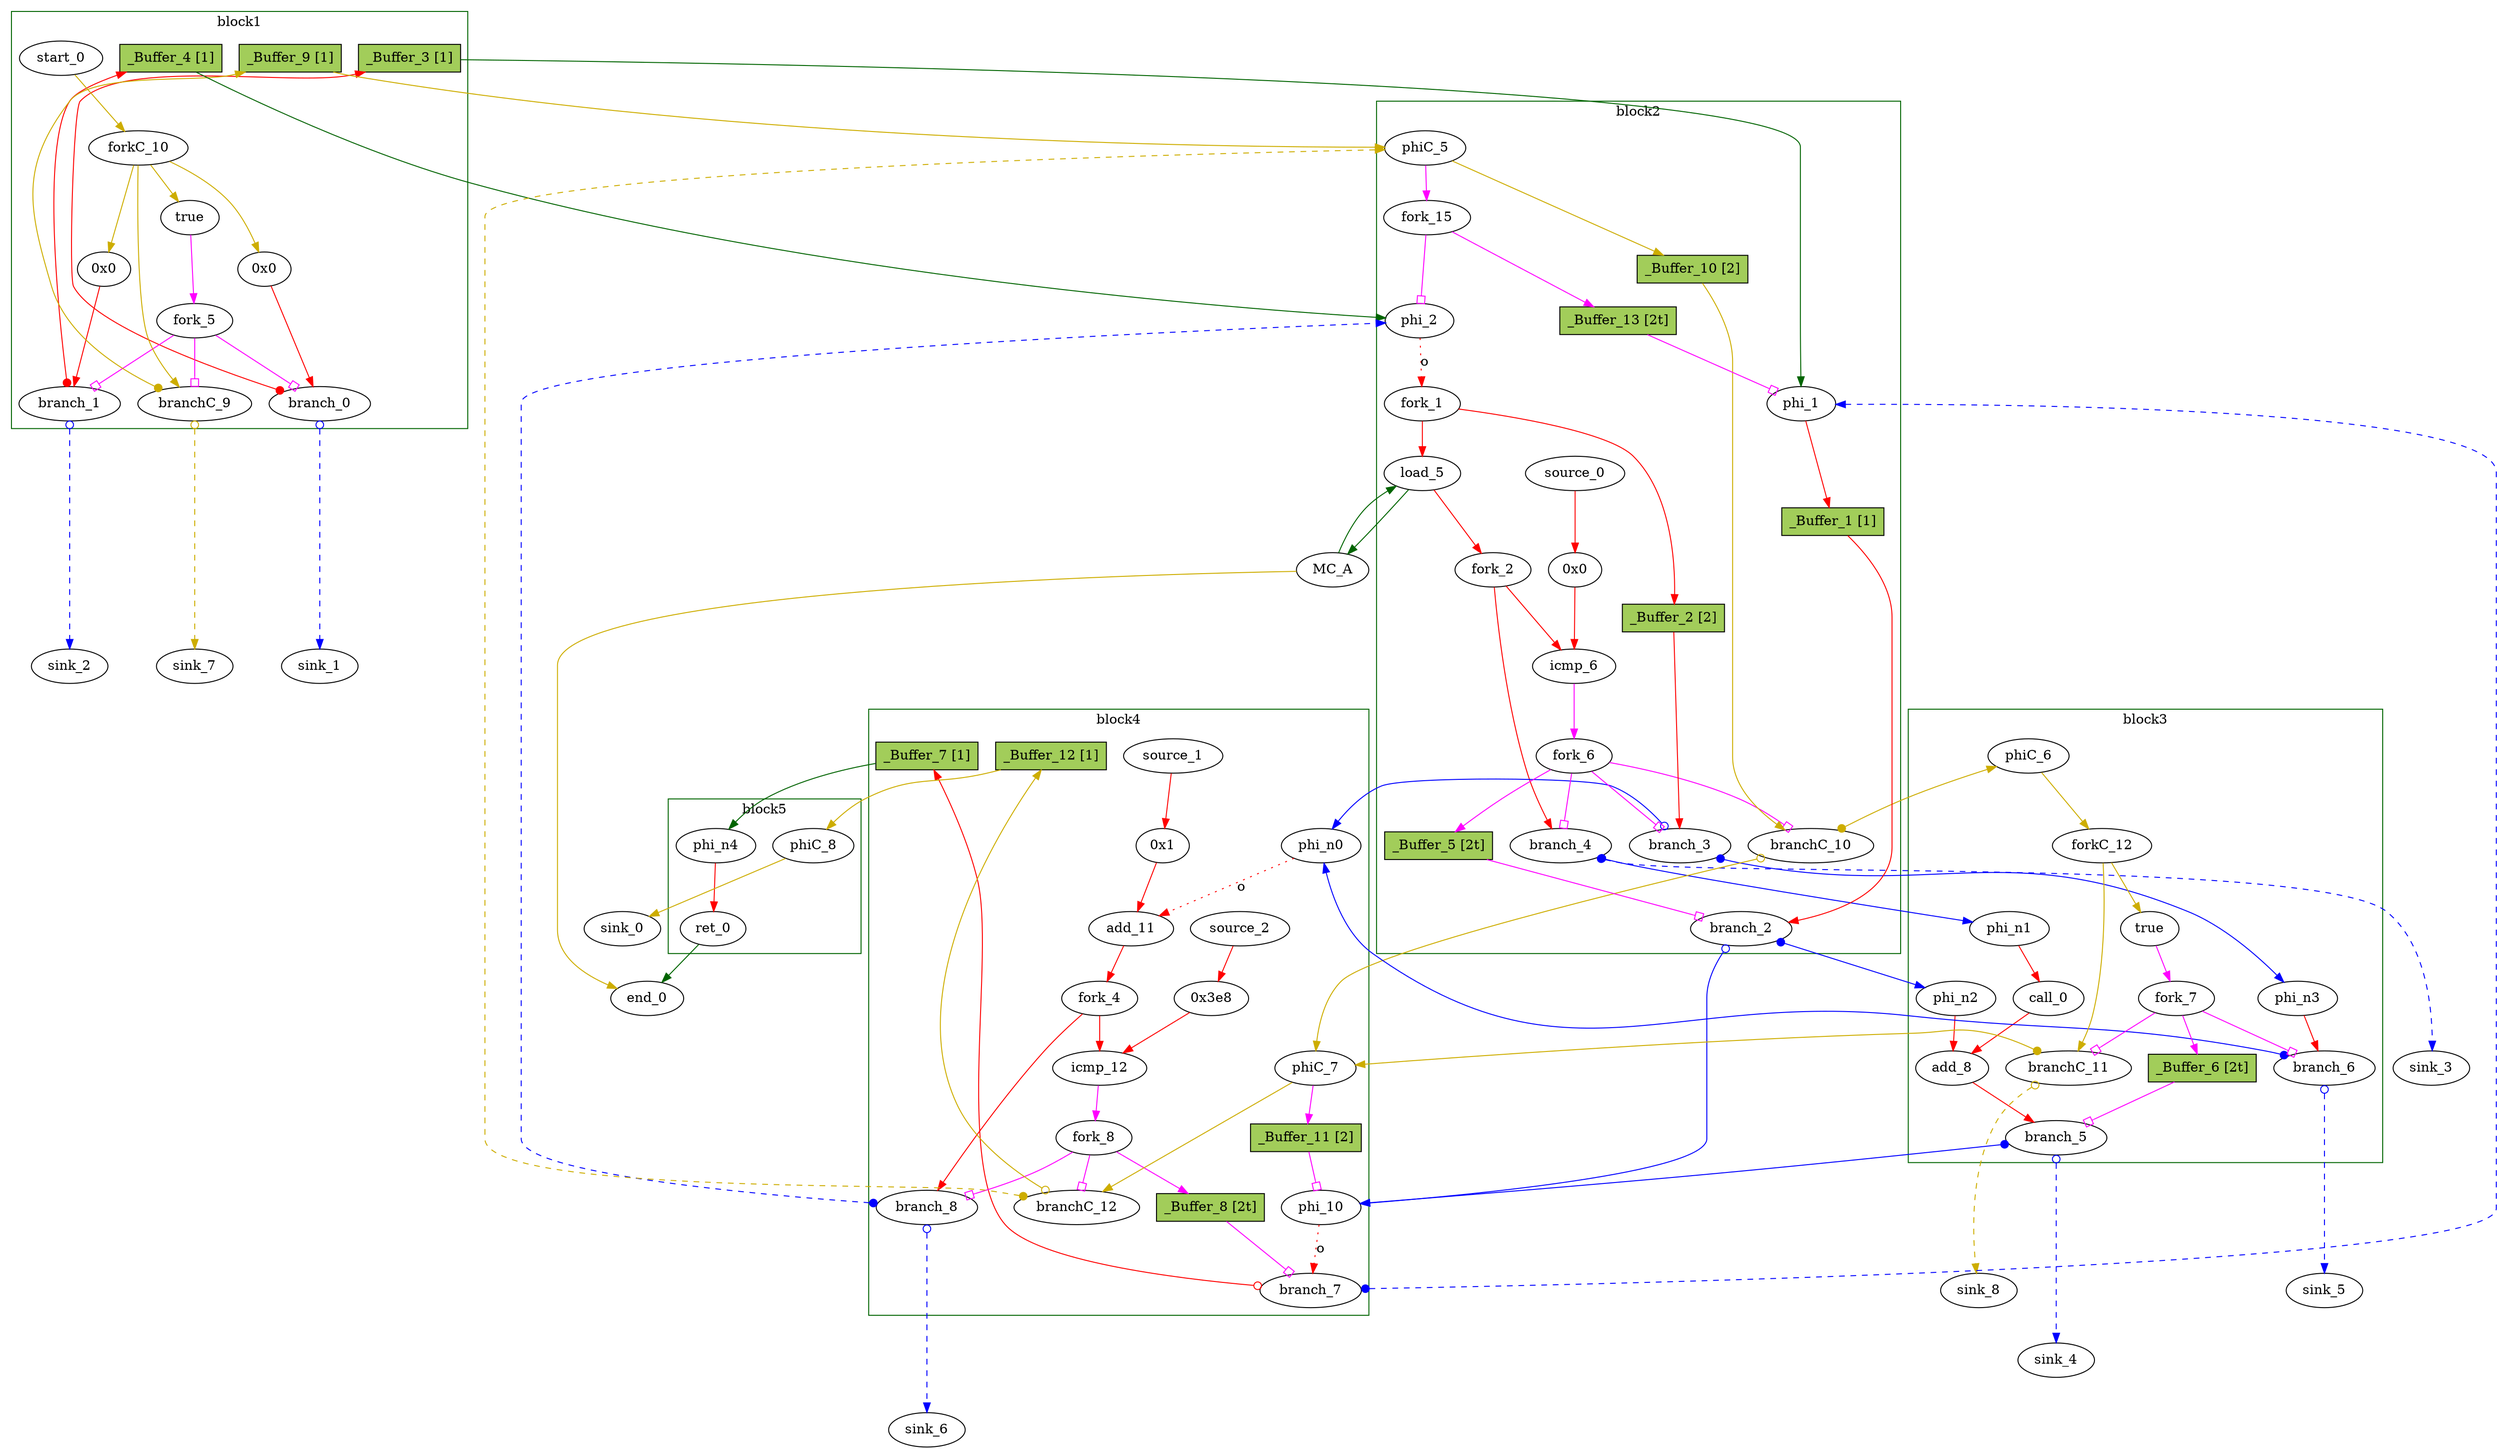 // Number of blocks: 77
// Number of channels: 114
Digraph G {

  // Blocks
subgraph cluster_1 {
color = "darkgreen"
label = "block1"
  brCst_block1 [type=Constant, in="in1:1", out="out1:1", bbID = 1, value="0x1", label=true,  shape=oval];
  cst_0 [type=Constant, in="in1:32", out="out1:32", bbID = 1, value="0x0", label="0x0",  shape=oval];
  cst_1 [type=Constant, in="in1:32", out="out1:32", bbID = 1, value="0x0", label="0x0",  shape=oval];
  branch_0 [type=Branch, in="in1:32 in2?:1", out="out1+:32 out2-:32", bbID = 1,  shape=oval];
  branch_1 [type=Branch, in="in1:32 in2?:1", out="out1+:32 out2-:32", bbID = 1,  shape=oval];
  fork_5 [type=Fork, in="in1:1", out="out1:1 out2:1 out3:1", bbID = 1,  shape=oval];
  start_0 [type=Entry, in="in1:0", out="out1:0", bbID = 1,  shape=oval];
  forkC_10 [type=Fork, in="in1:0", out="out1:0 out2:0 out3:0 out4:0", bbID = 1,  shape=oval];
  branchC_9 [type=Branch, in="in1:0 in2?:1", out="out1+:0 out2-:0", bbID = 1,  shape=oval];
  _Buffer_3 [type=Buffer, in="in1:32", out="out1:32", bbID = 1, slots=1, transparent=false, label="_Buffer_3 [1]",  shape=box, style=filled, fillcolor=darkolivegreen3, height = 0.4];
  _Buffer_4 [type=Buffer, in="in1:32", out="out1:32", bbID = 1, slots=1, transparent=false, label="_Buffer_4 [1]",  shape=box, style=filled, fillcolor=darkolivegreen3, height = 0.4];
  _Buffer_9 [type=Buffer, in="in1:0", out="out1:0", bbID = 1, slots=1, transparent=false, label="_Buffer_9 [1]",  shape=box, style=filled, fillcolor=darkolivegreen3, height = 0.4];
}
subgraph cluster_2 {
color = "darkgreen"
label = "block2"
  phi_1 [type=Mux, in="in1?:1 in2:32 in3:32", out="out1:32", delay=0.366, bbID = 2, retimingDiff=1.83333,  shape=oval];
  phi_2 [type=Mux, in="in1?:1 in2:32 in3:32", out="out1:32", delay=0.366, bbID = 2,  shape=oval];
  load_5 [type=Operator, in="in1:32 in2:32", out="out1:32 out2:32", op = "mc_load_op", latency=2, bbID = 2, portID = 0, offset = 0, retimingDiff=1,  shape=oval];
  cst_2 [type=Constant, in="in1:32", out="out1:32", bbID = 2, value="0x0", label="0x0", retimingDiff=1,  shape=oval];
  icmp_6 [type=Operator, in="in1:32 in2:32", out="out1:1", op = "icmp_sgt_op", delay=1.53, bbID = 2, retimingDiff=1,  shape=oval];
  fork_1 [type=Fork, in="in1:32", out="out1:32 out2:32", bbID = 2,  shape=oval];
  fork_2 [type=Fork, in="in1:32", out="out1:32 out2:32", bbID = 2, retimingDiff=1,  shape=oval];
  branch_2 [type=Branch, in="in1:32 in2?:1", out="out1+:32 out2-:32", bbID = 2, retimingDiff=2.83333,  shape=oval];
  branch_3 [type=Branch, in="in1:32 in2?:1", out="out1+:32 out2-:32", bbID = 2, retimingDiff=1,  shape=oval];
  branch_4 [type=Branch, in="in1:32 in2?:1", out="out1+:32 out2-:32", bbID = 2, retimingDiff=1,  shape=oval];
  fork_6 [type=Fork, in="in1:1", out="out1:1 out2:1 out3:1 out4:1", bbID = 2, retimingDiff=1,  shape=oval];
  phiC_5 [type=CntrlMerge, in="in1:0 in2:0", out="out1:0 out2?:1", delay=0.166, bbID = 2,  shape=oval];
  branchC_10 [type=Branch, in="in1:0 in2?:1", out="out1+:0 out2-:0", bbID = 2, retimingDiff=1,  shape=oval];
  source_0 [type=Source, out="out1:32", bbID = 2, retimingDiff=1,  shape=oval];
  fork_15 [type=Fork, in="in1:1", out="out1:1 out2:1", bbID = 2,  shape=oval];
  _Buffer_1 [type=Buffer, in="in1:32", out="out1:32", bbID = 2, slots=1, transparent=false, label="_Buffer_1 [1]",  shape=box, style=filled, fillcolor=darkolivegreen3, height = 0.4];
  _Buffer_2 [type=Buffer, in="in1:32", out="out1:32", bbID = 2, slots=2, transparent=false, label="_Buffer_2 [2]",  shape=box, style=filled, fillcolor=darkolivegreen3, height = 0.4];
  _Buffer_5 [type=Buffer, in="in1:1", out="out1:1", bbID = 2, slots=2, transparent=true, label="_Buffer_5 [2t]",  shape=box, style=filled, fillcolor=darkolivegreen3, height = 0.4];
  _Buffer_10 [type=Buffer, in="in1:0", out="out1:0", bbID = 2, slots=2, transparent=false, label="_Buffer_10 [2]",  shape=box, style=filled, fillcolor=darkolivegreen3, height = 0.4];
  _Buffer_13 [type=Buffer, in="in1:1", out="out1:1", bbID = 2, slots=2, transparent=true, label="_Buffer_13 [2t]",  shape=box, style=filled, fillcolor=darkolivegreen3, height = 0.4];
}
subgraph cluster_3 {
color = "darkgreen"
label = "block3"
  call_0 [type=Operator, in="in1:32", out="out1:32", op = "call_op", latency=11, II=6, bbID = 3, function = "_Z1gi", retimingDiff=1.83333,  shape=oval];
  add_8 [type=Operator, in="in1:32 in2:32", out="out1:32", op = "add_op", delay=1.693, bbID = 3, retimingDiff=2.83333,  shape=oval];
  brCst_block3 [type=Constant, in="in1:1", out="out1:1", bbID = 3, value="0x1", label=true, retimingDiff=1,  shape=oval];
  phi_n1 [type=Merge, in="in1:32", out="out1:32", bbID = 3, retimingDiff=1,  shape=oval];
  phi_n2 [type=Merge, in="in1:32", out="out1:32", bbID = 3, retimingDiff=2.83333,  shape=oval];
  phi_n3 [type=Merge, in="in1:32", out="out1:32", bbID = 3, retimingDiff=1,  shape=oval];
  branch_5 [type=Branch, in="in1:32 in2?:1", out="out1+:32 out2-:32", bbID = 3, retimingDiff=2.83333,  shape=oval];
  branch_6 [type=Branch, in="in1:32 in2?:1", out="out1+:32 out2-:32", bbID = 3, retimingDiff=1,  shape=oval];
  fork_7 [type=Fork, in="in1:1", out="out1:1 out2:1 out3:1", bbID = 3, retimingDiff=1,  shape=oval];
  phiC_6 [type=Merge, in="in1:0", out="out1:0", delay=0.166, bbID = 3, retimingDiff=1,  shape=oval];
  forkC_12 [type=Fork, in="in1:0", out="out1:0 out2:0", bbID = 3, retimingDiff=1,  shape=oval];
  branchC_11 [type=Branch, in="in1:0 in2?:1", out="out1+:0 out2-:0", bbID = 3, retimingDiff=1,  shape=oval];
  _Buffer_6 [type=Buffer, in="in1:1", out="out1:1", bbID = 3, slots=2, transparent=true, label="_Buffer_6 [2t]",  shape=box, style=filled, fillcolor=darkolivegreen3, height = 0.4];
}
subgraph cluster_4 {
color = "darkgreen"
label = "block4"
  phi_10 [type=Mux, in="in1?:1 in2:32 in3:32", out="out1:32", delay=0.366, bbID = 4, retimingDiff=2.83333,  shape=oval];
  cst_3 [type=Constant, in="in1:32", out="out1:32", bbID = 4, value="0x1", label="0x1", retimingDiff=1,  shape=oval];
  add_11 [type=Operator, in="in1:32 in2:32", out="out1:32", op = "add_op", delay=1.693, bbID = 4, retimingDiff=1,  shape=oval];
  cst_4 [type=Constant, in="in1:32", out="out1:32", bbID = 4, value="0x3e8", label="0x3e8", retimingDiff=1,  shape=oval];
  icmp_12 [type=Operator, in="in1:32 in2:32", out="out1:1", op = "icmp_ult_op", delay=1.53, bbID = 4, retimingDiff=1,  shape=oval];
  phi_n0 [type=Merge, in="in1:32 in2:32", out="out1:32", delay=0.366, bbID = 4, retimingDiff=1,  shape=oval];
  fork_4 [type=Fork, in="in1:32", out="out1:32 out2:32", bbID = 4, retimingDiff=1,  shape=oval];
  branch_7 [type=Branch, in="in1:32 in2?:1", out="out1+:32 out2-:32", bbID = 4, retimingDiff=2.83333,  shape=oval];
  branch_8 [type=Branch, in="in1:32 in2?:1", out="out1+:32 out2-:32", bbID = 4, retimingDiff=1,  shape=oval];
  fork_8 [type=Fork, in="in1:1", out="out1:1 out2:1 out3:1", bbID = 4, retimingDiff=1,  shape=oval];
  phiC_7 [type=CntrlMerge, in="in1:0 in2:0", out="out1:0 out2?:1", delay=0.166, bbID = 4, retimingDiff=1,  shape=oval];
  branchC_12 [type=Branch, in="in1:0 in2?:1", out="out1+:0 out2-:0", bbID = 4, retimingDiff=1,  shape=oval];
  source_1 [type=Source, out="out1:32", bbID = 4, retimingDiff=1,  shape=oval];
  source_2 [type=Source, out="out1:32", bbID = 4, retimingDiff=1,  shape=oval];
  _Buffer_7 [type=Buffer, in="in1:32", out="out1:32", bbID = 4, slots=1, transparent=false, label="_Buffer_7 [1]",  shape=box, style=filled, fillcolor=darkolivegreen3, height = 0.4];
  _Buffer_8 [type=Buffer, in="in1:1", out="out1:1", bbID = 4, slots=2, transparent=true, label="_Buffer_8 [2t]",  shape=box, style=filled, fillcolor=darkolivegreen3, height = 0.4];
  _Buffer_11 [type=Buffer, in="in1:1", out="out1:1", bbID = 4, slots=2, transparent=false, label="_Buffer_11 [2]",  shape=box, style=filled, fillcolor=darkolivegreen3, height = 0.4];
  _Buffer_12 [type=Buffer, in="in1:0", out="out1:0", bbID = 4, slots=1, transparent=false, label="_Buffer_12 [1]",  shape=box, style=filled, fillcolor=darkolivegreen3, height = 0.4];
}
subgraph cluster_5 {
color = "darkgreen"
label = "block5"
  ret_0 [type=Operator, in="in1:32", out="out1:32", op = "ret_op", bbID = 5,  shape=oval];
  phi_n4 [type=Merge, in="in1:32", out="out1:32", bbID = 5,  shape=oval];
  phiC_8 [type=Merge, in="in1:0", out="out1:0", delay=0.166, bbID = 5,  shape=oval];
}
  MC_A [type=MC, in="in1:32*l0a", out="out1:32*l0d out2:0*e", bbID = 0, memory = "A", bbcount = 0, ldcount = 1, stcount = 0, ];
  end_0 [type=Exit, in="in1:0*e in2:32", out="out1:32", bbID = 0,  shape=oval];
  sink_0 [type=Sink, in="in1:0", bbID = 0,  shape=oval];
  sink_1 [type=Sink, in="in1:32", bbID = 0,  shape=oval];
  sink_2 [type=Sink, in="in1:32", bbID = 0,  shape=oval];
  sink_3 [type=Sink, in="in1:32", bbID = 0,  shape=oval];
  sink_4 [type=Sink, in="in1:32", bbID = 0,  shape=oval];
  sink_5 [type=Sink, in="in1:32", bbID = 0,  shape=oval];
  sink_6 [type=Sink, in="in1:32", bbID = 0,  shape=oval];
  sink_7 [type=Sink, in="in1:0", bbID = 0,  shape=oval];
  sink_8 [type=Sink, in="in1:0", bbID = 0,  shape=oval];

  // Channels
  brCst_block1 -> fork_5 [from=out1, to=in1, arrowhead=normal, color=magenta];
  cst_0 -> branch_0 [from=out1, to=in1, arrowhead=normal, color=red];
  phi_1 -> _Buffer_1 [from=out1, to=in1, arrowhead=normal, color=red];
  cst_1 -> branch_1 [from=out1, to=in1, arrowhead=normal, color=red];
  phi_2 -> fork_1 [from=out1, to=in1, arrowhead=normal, color=red, slots=1, style=dotted, label="o", transparent=true];
  load_5 -> fork_2 [from=out1, to=in1, arrowhead=normal, color=red];
  load_5 -> MC_A [from=out2, to=in1, arrowhead=normal, color=darkgreen];
  cst_2 -> icmp_6 [from=out1, to=in2, arrowhead=normal, color=red];
  icmp_6 -> fork_6 [from=out1, to=in1, arrowhead=normal, color=magenta];
  call_0 -> add_8 [from=out1, to=in2, arrowhead=normal, color=red];
  add_8 -> branch_5 [from=out1, to=in1, arrowhead=normal, color=red];
  brCst_block3 -> fork_7 [from=out1, to=in1, arrowhead=normal, color=magenta];
  phi_10 -> branch_7 [from=out1, to=in1, arrowhead=normal, color=red, slots=1, style=dotted, label="o", transparent=true];
  cst_3 -> add_11 [from=out1, to=in2, arrowhead=normal, color=red];
  add_11 -> fork_4 [from=out1, to=in1, arrowhead=normal, color=red];
  cst_4 -> icmp_12 [from=out1, to=in2, arrowhead=normal, color=red];
  icmp_12 -> fork_8 [from=out1, to=in1, arrowhead=normal, color=magenta];
  ret_0 -> end_0 [from=out1, to=in2, arrowhead=normal, color=darkgreen];
  phi_n0 -> add_11 [from=out1, to=in1, arrowhead=normal, color=red, slots=1, style=dotted, label="o", transparent=true];
  phi_n1 -> call_0 [from=out1, to=in1, arrowhead=normal, color=red];
  phi_n2 -> add_8 [from=out1, to=in1, arrowhead=normal, color=red];
  phi_n3 -> branch_6 [from=out1, to=in1, arrowhead=normal, color=red];
  phi_n4 -> ret_0 [from=out1, to=in1, arrowhead=normal, color=red];
  fork_1 -> load_5 [from=out1, to=in2, arrowhead=normal, color=red];
  fork_1 -> _Buffer_2 [from=out2, to=in1, arrowhead=normal, color=red];
  fork_2 -> icmp_6 [from=out1, to=in1, arrowhead=normal, color=red];
  fork_2 -> branch_4 [from=out2, to=in1, arrowhead=normal, color=red];
  fork_4 -> icmp_12 [from=out1, to=in1, arrowhead=normal, color=red];
  fork_4 -> branch_8 [from=out2, to=in1, arrowhead=normal, color=red];
  branch_0 -> _Buffer_3 [from=out1, to=in1, dir=both, arrowtail=dot, arrowhead=normal, color=red, constraint=false];
  branch_0 -> sink_1 [from=out2, to=in1, dir=both, arrowtail=odot, arrowhead=normal, color=blue, style=dashed, minlen = 3];
  branch_1 -> _Buffer_4 [from=out1, to=in1, dir=both, arrowtail=dot, arrowhead=normal, color=red, constraint=false];
  branch_1 -> sink_2 [from=out2, to=in1, dir=both, arrowtail=odot, arrowhead=normal, color=blue, style=dashed, minlen = 3];
  fork_5 -> branch_0 [from=out2, to=in2, arrowhead=obox, color=magenta];
  fork_5 -> branch_1 [from=out1, to=in2, arrowhead=obox, color=magenta];
  fork_5 -> branchC_9 [from=out3, to=in2, arrowhead=obox, color=magenta];
  branch_2 -> phi_10 [from=out2, to=in2, dir=both, arrowtail=odot, arrowhead=normal, color=blue];
  branch_2 -> phi_n2 [from=out1, to=in1, dir=both, arrowtail=dot, arrowhead=normal, color=blue];
  branch_3 -> phi_n0 [from=out2, to=in1, dir=both, arrowtail=odot, arrowhead=normal, color=blue];
  branch_3 -> phi_n3 [from=out1, to=in1, dir=both, arrowtail=dot, arrowhead=normal, color=blue];
  branch_4 -> phi_n1 [from=out1, to=in1, dir=both, arrowtail=dot, arrowhead=normal, color=blue];
  branch_4 -> sink_3 [from=out2, to=in1, dir=both, arrowtail=odot, arrowhead=normal, color=blue, style=dashed, minlen = 3];
  fork_6 -> _Buffer_5 [from=out3, to=in1, arrowhead=normal, color=magenta];
  fork_6 -> branch_3 [from=out2, to=in2, arrowhead=obox, color=magenta];
  fork_6 -> branch_4 [from=out1, to=in2, arrowhead=obox, color=magenta];
  fork_6 -> branchC_10 [from=out4, to=in2, arrowhead=obox, color=magenta];
  branch_5 -> phi_10 [from=out1, to=in3, dir=both, arrowtail=dot, arrowhead=normal, color=blue];
  branch_5 -> sink_4 [from=out2, to=in1, dir=both, arrowtail=odot, arrowhead=normal, color=blue, style=dashed, minlen = 3];
  branch_6 -> phi_n0 [from=out1, to=in2, dir=both, arrowtail=dot, arrowhead=normal, color=blue];
  branch_6 -> sink_5 [from=out2, to=in1, dir=both, arrowtail=odot, arrowhead=normal, color=blue, style=dashed, minlen = 3];
  fork_7 -> _Buffer_6 [from=out2, to=in1, arrowhead=normal, color=magenta];
  fork_7 -> branch_6 [from=out1, to=in2, arrowhead=obox, color=magenta];
  fork_7 -> branchC_11 [from=out3, to=in2, arrowhead=obox, color=magenta];
  branch_7 -> phi_1 [from=out1, to=in3, dir=both, arrowtail=dot, arrowhead=normal, color=blue, style=dashed, minlen = 3];
  branch_7 -> _Buffer_7 [from=out2, to=in1, dir=both, arrowtail=odot, arrowhead=normal, color=red, constraint=false];
  branch_8 -> phi_2 [from=out1, to=in3, dir=both, arrowtail=dot, arrowhead=normal, color=blue, style=dashed, minlen = 3];
  branch_8 -> sink_6 [from=out2, to=in1, dir=both, arrowtail=odot, arrowhead=normal, color=blue, style=dashed, minlen = 3];
  fork_8 -> _Buffer_8 [from=out2, to=in1, arrowhead=normal, color=magenta];
  fork_8 -> branch_8 [from=out1, to=in2, arrowhead=obox, color=magenta];
  fork_8 -> branchC_12 [from=out3, to=in2, arrowhead=obox, color=magenta];
  MC_A -> load_5 [from=out1, to=in1, arrowhead=normal, color=darkgreen];
  MC_A -> end_0 [from=out2, to=in1, arrowhead=normal, color=gold3];
  start_0 -> forkC_10 [from=out1, to=in1, arrowhead=normal, color=gold3];
  forkC_10 -> brCst_block1 [from=out4, to=in1, arrowhead=normal, color=gold3];
  forkC_10 -> cst_0 [from=out1, to=in1, arrowhead=normal, color=gold3];
  forkC_10 -> cst_1 [from=out2, to=in1, arrowhead=normal, color=gold3];
  forkC_10 -> branchC_9 [from=out3, to=in1, arrowhead=normal, color=gold3];
  branchC_9 -> _Buffer_9 [from=out1, to=in1, dir=both, arrowtail=dot, arrowhead=normal, color=gold3, constraint=false];
  branchC_9 -> sink_7 [from=out2, to=in1, dir=both, arrowtail=odot, arrowhead=normal, color=gold3, style=dashed, minlen = 3];
  phiC_5 -> _Buffer_10 [from=out1, to=in1, arrowhead=normal, color=gold3];
  phiC_5 -> fork_15 [from=out2, to=in1, arrowhead=normal, color=magenta];
  branchC_10 -> phiC_6 [from=out1, to=in1, dir=both, arrowtail=dot, arrowhead=normal, color=gold3];
  branchC_10 -> phiC_7 [from=out2, to=in1, dir=both, arrowtail=odot, arrowhead=normal, color=gold3];
  phiC_6 -> forkC_12 [from=out1, to=in1, arrowhead=normal, color=gold3];
  forkC_12 -> brCst_block3 [from=out2, to=in1, arrowhead=normal, color=gold3];
  forkC_12 -> branchC_11 [from=out1, to=in1, arrowhead=normal, color=gold3];
  branchC_11 -> phiC_7 [from=out1, to=in2, dir=both, arrowtail=dot, arrowhead=normal, color=gold3];
  branchC_11 -> sink_8 [from=out2, to=in1, dir=both, arrowtail=odot, arrowhead=normal, color=gold3, style=dashed, minlen = 3];
  phiC_7 -> _Buffer_11 [from=out2, to=in1, arrowhead=normal, color=magenta];
  phiC_7 -> branchC_12 [from=out1, to=in1, arrowhead=normal, color=gold3];
  branchC_12 -> phiC_5 [from=out1, to=in2, dir=both, arrowtail=dot, arrowhead=normal, color=gold3, style=dashed, minlen = 3];
  branchC_12 -> _Buffer_12 [from=out2, to=in1, dir=both, arrowtail=odot, arrowhead=normal, color=gold3, constraint=false];
  phiC_8 -> sink_0 [from=out1, to=in1, arrowhead=normal, color=gold3];
  source_0 -> cst_2 [from=out1, to=in1, arrowhead=normal, color=red];
  source_1 -> cst_3 [from=out1, to=in1, arrowhead=normal, color=red];
  source_2 -> cst_4 [from=out1, to=in1, arrowhead=normal, color=red];
  fork_15 -> _Buffer_13 [from=out1, to=in1, arrowhead=normal, color=magenta];
  fork_15 -> phi_2 [from=out2, to=in1, arrowhead=obox, color=magenta];
  _Buffer_1 -> branch_2 [from=out1, to=in1, arrowhead=normal, color=red];
  _Buffer_2 -> branch_3 [from=out1, to=in1, arrowhead=normal, color=red];
  _Buffer_3 -> phi_1 [from=out1, to=in2, arrowhead=normal, color=darkgreen];
  _Buffer_4 -> phi_2 [from=out1, to=in2, arrowhead=normal, color=darkgreen];
  _Buffer_5 -> branch_2 [from=out1, to=in2, arrowhead=obox, color=magenta];
  _Buffer_6 -> branch_5 [from=out1, to=in2, arrowhead=obox, color=magenta];
  _Buffer_7 -> phi_n4 [from=out1, to=in1, arrowhead=normal, color=darkgreen];
  _Buffer_8 -> branch_7 [from=out1, to=in2, arrowhead=obox, color=magenta];
  _Buffer_9 -> phiC_5 [from=out1, to=in1, arrowhead=normal, color=gold3];
  _Buffer_10 -> branchC_10 [from=out1, to=in1, arrowhead=normal, color=gold3];
  _Buffer_11 -> phi_10 [from=out1, to=in1, arrowhead=obox, color=magenta];
  _Buffer_12 -> phiC_8 [from=out1, to=in1, arrowhead=normal, color=gold3];
  _Buffer_13 -> phi_1 [from=out1, to=in1, arrowhead=obox, color=magenta];
}
